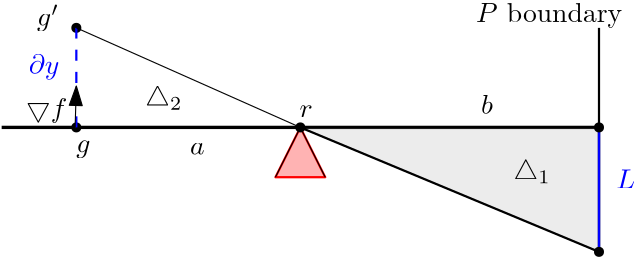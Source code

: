 <?xml version="1.0"?>
<!DOCTYPE ipe SYSTEM "ipe.dtd">
<ipe version="70212" creator="Ipe 7.2.13">
<info created="D:20220302113024" modified="D:20220928113007"/>
<ipestyle name="basic">
<symbol name="arrow/arc(spx)">
<path stroke="sym-stroke" fill="sym-stroke" pen="sym-pen">
0 0 m
-1 0.333 l
-1 -0.333 l
h
</path>
</symbol>
<symbol name="arrow/farc(spx)">
<path stroke="sym-stroke" fill="white" pen="sym-pen">
0 0 m
-1 0.333 l
-1 -0.333 l
h
</path>
</symbol>
<symbol name="arrow/ptarc(spx)">
<path stroke="sym-stroke" fill="sym-stroke" pen="sym-pen">
0 0 m
-1 0.333 l
-0.8 0 l
-1 -0.333 l
h
</path>
</symbol>
<symbol name="arrow/fptarc(spx)">
<path stroke="sym-stroke" fill="white" pen="sym-pen">
0 0 m
-1 0.333 l
-0.8 0 l
-1 -0.333 l
h
</path>
</symbol>
<symbol name="mark/circle(sx)" transformations="translations">
<path fill="sym-stroke">
0.6 0 0 0.6 0 0 e
0.4 0 0 0.4 0 0 e
</path>
</symbol>
<symbol name="mark/disk(sx)" transformations="translations">
<path fill="sym-stroke">
0.6 0 0 0.6 0 0 e
</path>
</symbol>
<symbol name="mark/fdisk(sfx)" transformations="translations">
<group>
<path fill="sym-fill">
0.5 0 0 0.5 0 0 e
</path>
<path fill="sym-stroke" fillrule="eofill">
0.6 0 0 0.6 0 0 e
0.4 0 0 0.4 0 0 e
</path>
</group>
</symbol>
<symbol name="mark/box(sx)" transformations="translations">
<path fill="sym-stroke" fillrule="eofill">
-0.6 -0.6 m
0.6 -0.6 l
0.6 0.6 l
-0.6 0.6 l
h
-0.4 -0.4 m
0.4 -0.4 l
0.4 0.4 l
-0.4 0.4 l
h
</path>
</symbol>
<symbol name="mark/square(sx)" transformations="translations">
<path fill="sym-stroke">
-0.6 -0.6 m
0.6 -0.6 l
0.6 0.6 l
-0.6 0.6 l
h
</path>
</symbol>
<symbol name="mark/fsquare(sfx)" transformations="translations">
<group>
<path fill="sym-fill">
-0.5 -0.5 m
0.5 -0.5 l
0.5 0.5 l
-0.5 0.5 l
h
</path>
<path fill="sym-stroke" fillrule="eofill">
-0.6 -0.6 m
0.6 -0.6 l
0.6 0.6 l
-0.6 0.6 l
h
-0.4 -0.4 m
0.4 -0.4 l
0.4 0.4 l
-0.4 0.4 l
h
</path>
</group>
</symbol>
<symbol name="mark/cross(sx)" transformations="translations">
<group>
<path fill="sym-stroke">
-0.43 -0.57 m
0.57 0.43 l
0.43 0.57 l
-0.57 -0.43 l
h
</path>
<path fill="sym-stroke">
-0.43 0.57 m
0.57 -0.43 l
0.43 -0.57 l
-0.57 0.43 l
h
</path>
</group>
</symbol>
<symbol name="arrow/fnormal(spx)">
<path stroke="sym-stroke" fill="white" pen="sym-pen">
0 0 m
-1 0.333 l
-1 -0.333 l
h
</path>
</symbol>
<symbol name="arrow/pointed(spx)">
<path stroke="sym-stroke" fill="sym-stroke" pen="sym-pen">
0 0 m
-1 0.333 l
-0.8 0 l
-1 -0.333 l
h
</path>
</symbol>
<symbol name="arrow/fpointed(spx)">
<path stroke="sym-stroke" fill="white" pen="sym-pen">
0 0 m
-1 0.333 l
-0.8 0 l
-1 -0.333 l
h
</path>
</symbol>
<symbol name="arrow/linear(spx)">
<path stroke="sym-stroke" pen="sym-pen">
-1 0.333 m
0 0 l
-1 -0.333 l
</path>
</symbol>
<symbol name="arrow/fdouble(spx)">
<path stroke="sym-stroke" fill="white" pen="sym-pen">
0 0 m
-1 0.333 l
-1 -0.333 l
h
-1 0 m
-2 0.333 l
-2 -0.333 l
h
</path>
</symbol>
<symbol name="arrow/double(spx)">
<path stroke="sym-stroke" fill="sym-stroke" pen="sym-pen">
0 0 m
-1 0.333 l
-1 -0.333 l
h
-1 0 m
-2 0.333 l
-2 -0.333 l
h
</path>
</symbol>
<pen name="heavier" value="0.8"/>
<pen name="fat" value="1.2"/>
<pen name="ultrafat" value="2"/>
<symbolsize name="large" value="5"/>
<symbolsize name="small" value="2"/>
<symbolsize name="tiny" value="1.1"/>
<arrowsize name="large" value="10"/>
<arrowsize name="small" value="5"/>
<arrowsize name="tiny" value="3"/>
<color name="red" value="1 0 0"/>
<color name="green" value="0 1 0"/>
<color name="blue" value="0 0 1"/>
<color name="yellow" value="1 1 0"/>
<color name="orange" value="1 0.647 0"/>
<color name="gold" value="1 0.843 0"/>
<color name="purple" value="0.627 0.125 0.941"/>
<color name="gray" value="0.745"/>
<color name="brown" value="0.647 0.165 0.165"/>
<color name="navy" value="0 0 0.502"/>
<color name="pink" value="1 0.753 0.796"/>
<color name="seagreen" value="0.18 0.545 0.341"/>
<color name="turquoise" value="0.251 0.878 0.816"/>
<color name="violet" value="0.933 0.51 0.933"/>
<color name="darkblue" value="0 0 0.545"/>
<color name="darkcyan" value="0 0.545 0.545"/>
<color name="darkgray" value="0.663"/>
<color name="darkgreen" value="0 0.392 0"/>
<color name="darkmagenta" value="0.545 0 0.545"/>
<color name="darkorange" value="1 0.549 0"/>
<color name="darkred" value="0.545 0 0"/>
<color name="lightblue" value="0.678 0.847 0.902"/>
<color name="lightcyan" value="0.878 1 1"/>
<color name="lightgray" value="0.827"/>
<color name="lightgreen" value="0.565 0.933 0.565"/>
<color name="lightyellow" value="1 1 0.878"/>
<dashstyle name="dashed" value="[4] 0"/>
<dashstyle name="dotted" value="[1 3] 0"/>
<dashstyle name="dash dotted" value="[4 2 1 2] 0"/>
<dashstyle name="dash dot dotted" value="[4 2 1 2 1 2] 0"/>
<textsize name="large" value="\large"/>
<textsize name="Large" value="\Large"/>
<textsize name="LARGE" value="\LARGE"/>
<textsize name="huge" value="\huge"/>
<textsize name="Huge" value="\Huge"/>
<textsize name="small" value="\small"/>
<textsize name="footnote" value="\footnotesize"/>
<textsize name="tiny" value="\tiny"/>
<textstyle name="center" begin="\begin{center}" end="\end{center}"/>
<textstyle name="itemize" begin="\begin{itemize}" end="\end{itemize}"/>
<textstyle name="item" begin="\begin{itemize}\item{}" end="\end{itemize}"/>
<gridsize name="4 pts" value="4"/>
<gridsize name="8 pts (~3 mm)" value="8"/>
<gridsize name="16 pts (~6 mm)" value="16"/>
<gridsize name="32 pts (~12 mm)" value="32"/>
<gridsize name="10 pts (~3.5 mm)" value="10"/>
<gridsize name="20 pts (~7 mm)" value="20"/>
<gridsize name="14 pts (~5 mm)" value="14"/>
<gridsize name="28 pts (~10 mm)" value="28"/>
<gridsize name="56 pts (~20 mm)" value="56"/>
<anglesize name="90 deg" value="90"/>
<anglesize name="60 deg" value="60"/>
<anglesize name="45 deg" value="45"/>
<anglesize name="30 deg" value="30"/>
<anglesize name="22.5 deg" value="22.5"/>
<opacity name="10%" value="0.1"/>
<opacity name="30%" value="0.3"/>
<opacity name="50%" value="0.5"/>
<opacity name="75%" value="0.75"/>
<tiling name="falling" angle="-60" step="4" width="1"/>
<tiling name="rising" angle="30" step="4" width="1"/>
</ipestyle>
<ipestyle name="customsize">
<layout paper="1000 1000" origin="0 0" frame="1000 1000"/>
</ipestyle>
<page>
<layer name="alpha"/>
<layer name="beta"/>
<view layers="alpha beta" active="alpha"/>
<path layer="alpha" matrix="0.56 0 0 0.56 117.061 252.699" stroke="black" pen="heavier">
448 640 m
448 496 l
</path>
<path matrix="0.56 0 0 0.56 117.061 252.699" stroke="red" fill="red" pen="heavier" opacity="30%" stroke-opacity="opaque">
240 544 m
256 576 l
272 544 l
h
</path>
<text matrix="0.56 0 0 0.56 72.7471 183.124" transformations="translations" pos="448 768" stroke="black" type="label" width="52.64" height="6.926" depth="1.93" valign="baseline">$P$ boundary</text>
<path matrix="0.56 0 0 0.56 117.061 252.699" stroke="black" pen="fat">
64 576 m
448 576 l
</path>
<path matrix="0.56 0 0 0.56 117.061 252.699" stroke="black">
240 544 m
256 576 l
272 544 l
272 544 l
</path>
<text layer="beta" matrix="0.56 0 0 0.56 116.73 256.344" transformations="translations" pos="256 576" stroke="black" type="label" width="4.771" height="4.289" depth="0" valign="baseline" style="math">r</text>
<use matrix="0.56 0 0 0.56 117.061 252.699" name="mark/disk(sx)" pos="256 576" size="normal" stroke="black"/>
<use layer="alpha" matrix="0.56 0 0 0.56 117.061 252.699" name="mark/disk(sx)" pos="112 576" size="normal" stroke="black"/>
<text matrix="0.56 0 0 0.56 117.061 243.739" transformations="translations" pos="112 576" stroke="black" type="label" width="5.109" height="4.297" depth="1.93" valign="baseline" style="math">g</text>
<use matrix="0.56 0 0 0.56 117.061 252.699" name="mark/disk(sx)" pos="112 640" size="normal" stroke="black"/>
<text matrix="0.56 0 0 0.56 102.918 253.509" transformations="translations" pos="112 640" stroke="black" type="label" width="7.904" height="7.497" depth="1.93" valign="baseline" style="math">g&apos;</text>
<path matrix="0.56 0 0 0.56 117.061 252.699" stroke="blue" dash="dashed" pen="heavier">
112 576 m
112 640 l
</path>
<path matrix="0.56 0 0 0.56 117.061 252.699" stroke="black">
112 640 m
256 576 l
448 496 l
448 496 l
</path>
<text matrix="0.56 0 0 0.56 98.9511 247.452" transformations="translations" pos="112 592" stroke="black" type="label" width="14.806" height="6.926" depth="1.93" valign="baseline" style="math">\bigtriangledown f</text>
<text layer="beta" matrix="0.56 0 0 0.56 99.8938 251.574" transformations="translations" pos="112 612.431" stroke="blue" type="label" width="11.085" height="6.926" depth="1.93" valign="baseline" style="math">\partial y</text>
<path matrix="0.56 0 0 0.56 117.061 252.699" stroke="blue" fill="black" pen="heavier">
448 576 m
448 496 l
448 496 l
</path>
<text matrix="0.56 0 0 0.56 123.294 250.45" transformations="translations" pos="448 540.819" stroke="blue" type="label" width="6.78" height="6.808" depth="0" valign="baseline" style="math">L</text>
<text matrix="0.56 0 0 0.56 113.156 242.926" transformations="translations" pos="192.089 576" stroke="black" type="label" width="5.266" height="4.289" depth="0" valign="baseline" style="math">a</text>
<text matrix="0.56 0 0 0.56 114.438 257.663" transformations="translations" pos="376.809 576" stroke="black" type="label" width="4.276" height="6.918" depth="0" valign="baseline" style="math">b</text>
<path matrix="0.56 0 0 0.56 117.061 252.699" stroke="black" fill="gray" pen="heavier" opacity="30%" stroke-opacity="opaque">
256 576 m
448 496 l
448 576 l
h
</path>
<path matrix="0.56 0 0 0.56 117.061 252.699" stroke="blue" fill="blue" pen="heavier">
448 576 m
448 496 l
448 496 l
</path>
<use matrix="0.56 0 0 0.56 117.061 252.699" name="mark/disk(sx)" pos="448 496" size="normal" stroke="black"/>
<use matrix="0.56 0 0 0.56 117.061 252.699" name="mark/disk(sx)" pos="448 576" size="normal" stroke="black"/>
<text matrix="0.56 0 0 0.56 114.079 249.716" transformations="translations" pos="398.388 548.036" stroke="black" type="label" width="13.325" height="6.926" depth="1.93" valign="baseline" style="math">\triangle_1</text>
<text matrix="0.56 0 0 0.56 119.712 247.065" transformations="translations" pos="151.642 600.107" stroke="black" type="label" width="13.325" height="6.926" depth="1.93" valign="baseline" style="math">\triangle_2</text>
<path layer="alpha" stroke="black" arrow="normal/normal">
179.347 575.259 m
179.781 590.157 l
</path>
</page>
<page>
<layer name="alpha"/>
<view layers="alpha" active="alpha"/>
<path layer="alpha" matrix="1 0 0 1 32 64" stroke="red" fill="red" pen="heavier" opacity="30%" stroke-opacity="opaque">
240 544 m
256 576 l
272 544 l
h
</path>
<path matrix="1 0 0 1 32 64" stroke="black" pen="fat">
448 768 m
448 384 l
448 384 l
</path>
<text matrix="1 0 0 1 48 64" transformations="translations" pos="448 768" stroke="black" type="label" width="74.217" height="9.962" depth="2.79" valign="baseline" size="Large">$P$ boundary</text>
<path matrix="1 0 0 1 32 64" stroke="black" pen="fat">
64 576 m
448 576 l
</path>
<path matrix="1 0 0 1 32 64" stroke="black">
240 544 m
256 576 l
272 544 l
272 544 l
</path>
<text matrix="1 0 0 1 31.4083 70.5089" transformations="translations" pos="256 576" stroke="black" type="label" width="56.882" height="10.756" depth="3.59" valign="baseline" size="Large" style="math">r = (2, 0)</text>
<use matrix="1 0 0 1 32 64" name="mark/disk(sx)" pos="256 576" size="large" stroke="black"/>
<use matrix="1 0 0 1 32 64" name="mark/disk(sx)" pos="112 576" size="large" stroke="black"/>
<text matrix="1 0 0 1 -25.0155 48" transformations="translations" pos="112 576" stroke="black" type="label" width="66.181" height="12.896" depth="4.29" valign="baseline" size="LARGE" style="math">g = (0, 0)</text>
<text matrix="1 0 0 1 -81.6448 53.9669" transformations="translations" pos="112 592" stroke="black" type="label" width="104.589" height="12.121" depth="3.59" valign="baseline" size="Large" style="math">\bigtriangledown f = (0, 1.125)^\top</text>
<text matrix="1 0 0 1 18.7423 52.3756" transformations="translations" pos="112 612.431" stroke="black" type="label" width="12.966" height="8.307" depth="2.32" valign="baseline" size="large" style="math">\partial y</text>
<path matrix="1 0 0 1 32 64" stroke="blue" fill="black" pen="heavier">
448 576 m
448 496 l
448 496 l
</path>
<text matrix="1 0 0 1 9.0258 -17.4511" transformations="translations" pos="192.089 576" stroke="black" type="label" width="33.293" height="9.245" depth="0" valign="baseline" size="Large" style="math">a = 2</text>
<text matrix="1 0 0 1 11.3151 72.8659" transformations="translations" pos="376.809 576" stroke="black" type="label" width="31.892" height="9.963" depth="0" valign="baseline" size="Large" style="math">b = 3</text>
<use matrix="1 0 0 1 32 80" name="mark/disk(sx)" pos="448 496" size="large" stroke="black"/>
<use matrix="1 0 0 1 32 64" name="mark/disk(sx)" pos="448 576" size="large" stroke="black"/>
<text matrix="1 0 0 1 -48 -32" transformations="translations" pos="192 640" stroke="blue" type="label" width="96.737" height="12.121" depth="3.59" valign="baseline" size="Large" style="math">h_r = (0.625, 0)^\top</text>
<use matrix="1 0 0 1 -16 -16" name="mark/disk(sx)" pos="192 688" size="large" stroke="black"/>
<text matrix="1 0 0 1 -16 0" transformations="translations" pos="192 688" stroke="black" type="label" width="142.494" height="12.896" depth="4.29" valign="baseline" size="LARGE" style="math">g&apos; = (0.1875, 0.3375)</text>
<text matrix="1 0 0 1 0.601035 -62.5077" transformations="translations" pos="160 688" stroke="black" type="label" width="13.482" height="8.302" depth="0" valign="baseline" size="large" style="math">\partial x</text>
<use name="mark/disk(sx)" pos="192 640" size="large" stroke="black"/>
<text matrix="1 0 0 1 4.20725 -11.7928" transformations="translations" pos="192 640" stroke="black" type="label" width="12.918" height="10.738" depth="3.55" valign="baseline" size="Large" style="math">g&apos;_x</text>
<path stroke="black" arrow="normal/normal" rarrow="normal/normal">
144 576 m
288 576 l
</path>
<use name="mark/disk(sx)" pos="144 688" size="large" stroke="black"/>
<text matrix="1 0 0 1 -16 16" transformations="translations" pos="144 688" stroke="black" type="label" width="12.466" height="10.735" depth="5.49" valign="baseline" size="Large" style="math">g&apos;_y</text>
<text matrix="1 0 0 1 8.78757 0" transformations="translations" pos="480 640" stroke="black" type="label" width="33.557" height="10.756" depth="3.59" valign="baseline" size="Large">(5, 0)</text>
<path stroke="black" rarrow="normal/normal">
144 688 m
144 640 l
</path>
<path stroke="blue" arrow="normal/normal">
144 640 m
192 640 l
</path>
<path stroke="black" arrow="normal/normal">
144 640 m
176 672 l
</path>
<path stroke="black" pen="heavier">
176 672 m
288 640 l
480 576 l
</path>
<path stroke="black" dash="dashed">
144 672 m
176 672 l
176 640 l
</path>
<path stroke="black" fill="gray" opacity="30%" stroke-opacity="opaque">
288 640 m
480 576 l
480 640 l
h
</path>
</page>
<page>
<layer name="alpha"/>
<view layers="alpha" active="alpha"/>
<path layer="alpha" matrix="1 0 0 1 48 80" stroke="red" fill="red" pen="heavier" opacity="30%" stroke-opacity="opaque">
240 544 m
256 576 l
272 544 l
h
</path>
<path matrix="1 0 0 1 48 80" stroke="black" pen="fat">
448 768 m
448 384 l
448 384 l
</path>
<text matrix="1 0 0 1 64 80" transformations="translations" pos="448 768" stroke="black" type="label" width="74.217" height="9.962" depth="2.79" valign="baseline" size="Large">$P$ boundary</text>
<path matrix="1 0 0 1 48 80" stroke="black" pen="fat">
64 576 m
448 576 l
</path>
<path matrix="1 0 0 1 48 80" stroke="black">
240 544 m
256 576 l
272 544 l
272 544 l
</path>
<text matrix="1 0 0 1 47.4083 86.5089" transformations="translations" pos="256 576" stroke="black" type="label" width="56.882" height="10.756" depth="3.59" valign="baseline" size="Large" style="math">r = (2, 0)</text>
<use matrix="1 0 0 1 128 80" name="mark/disk(sx)" pos="112 576" size="large" stroke="black"/>
<text matrix="1 0 0 1 73.3886 56.4145" transformations="translations" pos="112 576" stroke="black" type="label" width="66.181" height="12.896" depth="4.29" valign="baseline" size="LARGE" style="math">g = (1, 0)</text>
<text matrix="1 0 0 1 30.3552 69.9669" transformations="translations" pos="112 592" stroke="black" type="label" width="90.542" height="12.121" depth="3.59" valign="baseline" size="Large" style="math">\bigtriangledown f = (0, 4.5)^\top</text>
<text matrix="1 0 0 1 114.742 68.3756" transformations="translations" pos="112 612.431" stroke="black" type="label" width="12.966" height="8.307" depth="2.32" valign="baseline" size="large" style="math">\partial y</text>
<text matrix="1 0 0 1 57.0258 -1.4511" transformations="translations" pos="192.089 576" stroke="black" type="label" width="33.293" height="9.245" depth="0" valign="baseline" size="Large" style="math">a = 1</text>
<text matrix="1 0 0 1 27.3151 88.8659" transformations="translations" pos="376.809 576" stroke="black" type="label" width="31.892" height="9.963" depth="0" valign="baseline" size="Large" style="math">b = 3</text>
<use matrix="1 0 0 1 48 80" name="mark/disk(sx)" pos="448 576" size="large" stroke="black"/>
<text matrix="1 0 0 1 48 -32" transformations="translations" pos="192 640" stroke="blue" type="label" width="82.69" height="12.121" depth="3.59" valign="baseline" size="Large" style="math">h_r = (4.5, 0)^\top</text>
<text matrix="1 0 0 1 109.824 -47.7098" transformations="translations" pos="160 688" stroke="black" type="label" width="13.482" height="8.302" depth="0" valign="baseline" size="large" style="math">\partial x</text>
<use matrix="1 0 0 1 128 16" name="mark/disk(sx)" pos="192 640" size="large" stroke="black"/>
<text matrix="1 0 0 1 138.218 -2.17623" transformations="translations" pos="192 640" stroke="black" type="label" width="12.918" height="10.738" depth="3.55" valign="baseline" size="Large" style="math">g&apos;_x</text>
<use matrix="1 0 0 1 96 16" name="mark/disk(sx)" pos="144 688" size="large" stroke="black"/>
<text matrix="1 0 0 1 80 32" transformations="translations" pos="144 688" stroke="black" type="label" width="12.466" height="10.735" depth="5.49" valign="baseline" size="Large" style="math">g&apos;_y</text>
<text matrix="1 0 0 1 24.7876 16" transformations="translations" pos="480 640" stroke="black" type="label" width="33.557" height="10.756" depth="3.59" valign="baseline" size="Large">(5, 0)</text>
<path matrix="1 0 0 1 96 16" stroke="black" rarrow="normal/normal">
144 688 m
144 640 l
</path>
<path stroke="black" fill="gray" arrow="normal/normal" rarrow="normal/normal">
240 592 m
304 592 l
</path>
<text transformations="translations" pos="304 688" stroke="black" type="label" width="12.475" height="12.887" depth="3.35" valign="baseline" size="LARGE" style="math">g&apos;</text>
<path stroke="blue" fill="gray" pen="heavier" arrow="normal/normal">
240 656 m
320 656 l
</path>
<use matrix="1 0 0 1 48 80" name="mark/disk(sx)" pos="256 576" size="large" stroke="black"/>
<use name="mark/disk(sx)" pos="304 656" size="large" stroke="red"/>
</page>
<page>
<layer name="alpha"/>
<view layers="alpha" active="alpha"/>
<path layer="alpha" matrix="1 0 0 1 -16 -64" stroke="red" fill="red" pen="heavier" opacity="30%" stroke-opacity="opaque">
240 544 m
256 576 l
272 544 l
h
</path>
<path matrix="1 0 0 1 -16 -64" stroke="black" pen="fat">
448 768 m
448 384 l
448 384 l
</path>
<text matrix="1 0 0 1 0 -64" transformations="translations" pos="448 768" stroke="black" type="label" width="74.217" height="9.962" depth="2.79" valign="baseline" size="Large">$P$ boundary</text>
<path matrix="1 0 0 1 -16 -64" stroke="black" pen="fat">
64 576 m
448 576 l
</path>
<path matrix="1 0 0 1 -16 -64" stroke="black">
240 544 m
256 576 l
272 544 l
272 544 l
</path>
<text matrix="1 0 0 1 -16.5917 -57.4911" transformations="translations" pos="256 576" stroke="black" type="label" width="8.065" height="7.412" depth="0" valign="baseline" size="LARGE" style="math">r</text>
<use matrix="1 0 0 1 -16 -64" name="mark/disk(sx)" pos="256 576" size="large" stroke="black"/>
<use matrix="1 0 0 1 -16 -64" name="mark/disk(sx)" pos="112 576" size="large" stroke="black"/>
<text matrix="1 0 0 1 -32 -80" transformations="translations" pos="112 576" stroke="black" type="label" width="8.689" height="7.41" depth="3.35" valign="baseline" size="LARGE" style="math">g</text>
<path matrix="1 0 0 1 -16 -64" stroke="black" pen="heavier" arrow="normal/normal">
112 576 m
112 592 l
</path>
<text matrix="1 0 0 1 -41.9765 -73.3698" transformations="translations" pos="112 592" stroke="black" type="label" width="21.208" height="9.962" depth="2.79" valign="baseline" size="Large" style="math">\bigtriangledown f</text>
<path matrix="1 0 0 1 -16 -64" stroke="blue" fill="black" pen="heavier">
448 576 m
448 496 l
448 496 l
</path>
<text matrix="1 0 0 1 -22.9742 -145.451" transformations="translations" pos="192.089 576" stroke="black" type="label" width="7.374" height="6.177" depth="0" valign="baseline" size="Large" style="math">a</text>
<text matrix="1 0 0 1 -20.6849 -55.1341" transformations="translations" pos="376.809 576" stroke="black" type="label" width="5.973" height="9.963" depth="0" valign="baseline" size="Large" style="math">b</text>
<path matrix="1 0 0 1 -16 -64" stroke="black" fill="gray" pen="heavier" opacity="30%" stroke-opacity="opaque">
256 576 m
448 496 l
448 576 l
h
</path>
<use matrix="1 0 0 1 -16 -64" name="mark/disk(sx)" pos="448 496" size="large" stroke="black"/>
<use matrix="1 0 0 1 -16 -64" name="mark/disk(sx)" pos="448 576" size="large" stroke="black"/>
<path matrix="1 0 0 1 -48 -128" stroke="black" arrow="normal/normal">
144 640 m
192 640 l
</path>
<text matrix="1 0 0 1 -80 -144" transformations="translations" pos="192 640" stroke="black" type="label" width="15.802" height="11.957" depth="2.58" valign="baseline" size="LARGE" style="math">h_r</text>
<path matrix="1 0 0 1 -48 -128" stroke="black" dash="dashed">
144 640 m
192 688 l
</path>
<use matrix="1 0 0 1 -48 -128" name="mark/disk(sx)" pos="192 688" size="large" stroke="black"/>
<text matrix="1 0 0 1 -48 -112" transformations="translations" pos="192 688" stroke="black" type="label" width="12.475" height="12.887" depth="3.35" valign="baseline" size="LARGE" style="math">g&apos;</text>
<path matrix="1 0 0 1 -48 -128" stroke="black" dash="dashed">
144 688 m
144 640 l
</path>
<path matrix="1 0 0 1 -48 -128" stroke="black" dash="dashed">
144 688 m
192 688 l
</path>
<path matrix="1 0 0 1 -48 -128" stroke="black" pen="heavier">
192 688 m
288 640 l
</path>
<path matrix="1 0 0 1 -48 -128" stroke="black" dash="dashed">
192 688 m
192 640 l
192 640 l
</path>
<use matrix="1 0 0 1 -48 -128" name="mark/disk(sx)" pos="192 640" size="large" stroke="black"/>
<path matrix="1 0 0 1 -48 -128" stroke="black" arrow="normal/normal" rarrow="normal/normal">
144 576 m
288 576 l
</path>
<use matrix="1 0 0 1 -48 -128" name="mark/disk(sx)" pos="144 688" size="large" stroke="black"/>
<path matrix="1 0 0 1 -0.567794 1.70338" stroke="black">
285.96 491.998 m
12.9477 0 0 12.9477 275.74 499.947 283.828 510.058 a
</path>
<text matrix="1 0 0 1 6.24574 -4.54236" transformations="translations" pos="287.096 502.218" stroke="black" type="label" width="8.452" height="6.176" depth="2.79" valign="baseline" size="Large" style="math">\mu</text>
</page>
<page>
<layer name="alpha"/>
<view layers="alpha" active="alpha"/>
<path layer="alpha" matrix="1 0 0 1 32 80" stroke="red" fill="red" pen="heavier" opacity="30%" stroke-opacity="opaque">
240 544 m
256 576 l
272 544 l
h
</path>
<path matrix="1 0 0 1 32 80" stroke="black" pen="fat">
448 768 m
448 384 l
448 384 l
</path>
<text matrix="1 0 0 1 38.8279 50.3" transformations="translations" pos="448 768" stroke="black" type="label" width="74.217" height="9.962" depth="2.79" valign="baseline" size="Large">$P$ boundary</text>
<path matrix="1 0 0 1 32 80" stroke="black" pen="fat">
64 576 m
448 576 l
</path>
<text matrix="1 0 0 1 48.2818 94.2104" transformations="translations" pos="256 576" stroke="black" type="label" width="8.065" height="7.412" depth="0" valign="baseline" size="LARGE" style="math">r</text>
<use matrix="1 0 0 1 32 80" name="mark/disk(sx)" pos="256 576" size="large" stroke="black"/>
<text matrix="1 0 0 1 160 96" transformations="translations" pos="112 576" stroke="red" type="label" width="8.689" height="7.41" depth="3.35" valign="baseline" size="LARGE" style="math">g</text>
<path matrix="1 0 0 1 32 80" stroke="blue" fill="black" pen="heavier">
448 576 m
448 496 l
448 496 l
</path>
<text matrix="1 0 0 1 27.3151 88.8659" transformations="translations" pos="376.809 576" stroke="black" type="label" width="5.973" height="9.963" depth="0" valign="baseline" size="Large" style="math">b</text>
<path matrix="1 0 0 1 32 80" stroke="black" fill="gray" pen="heavier" opacity="30%" stroke-opacity="opaque">
256 576 m
448 496 l
448 576 l
h
</path>
<use matrix="1 0 0 1 32 80" name="mark/disk(sx)" pos="448 496" size="large" stroke="black"/>
<use matrix="1 0 0 1 32 80" name="mark/disk(sx)" pos="448 576" size="large" stroke="black"/>
<text matrix="1 0 0 1 26.6746 74.6746" transformations="translations" pos="398.388 548.036" stroke="black" type="label" width="18.232" height="9.962" depth="2.79" valign="baseline" size="Large" style="math">\triangle_1</text>
<use name="mark/disk(sx)" pos="288 656" size="large" stroke="red"/>
<use matrix="1 0 0 1 32 80" name="mark/disk(sx)" pos="256 576" size="large" stroke="black"/>
</page>
<page>
<layer name="alpha"/>
<view layers="alpha" active="alpha"/>
<path layer="alpha" stroke="red" fill="red" dash="dashed" opacity="10%" stroke-opacity="opaque">
224 848 m
384 848 l
304 688 l
h
</path>
<path stroke="red" pen="heavier">
320 656 m
224 848 l
</path>
<path stroke="red" pen="heavier">
288 656 m
384 848 l
</path>
<path matrix="1 0 0 1 48 112" stroke="red" fill="red" pen="heavier" opacity="30%" stroke-opacity="opaque">
240 544 m
256 576 l
272 544 l
h
</path>
<path matrix="1 0 0 1 48 112" stroke="black" pen="fat">
64 576 m
448 576 l
</path>
<text matrix="1 0 0 1 64.2818 126.21" transformations="translations" pos="256 576" stroke="black" type="label" width="8.065" height="7.412" depth="0" valign="baseline" size="LARGE" style="math">r</text>
<use matrix="1 0 0 1 48 112" name="mark/disk(sx)" pos="256 576" size="large" stroke="black"/>
<text matrix="1 0 0 1 160 96" transformations="translations" pos="112 576" stroke="red" type="label" width="8.689" height="7.41" depth="3.35" valign="baseline" size="LARGE" style="math">g</text>
<use matrix="1 0 0 1 16 32" name="mark/disk(sx)" pos="288 656" size="large" stroke="red"/>
<use matrix="1 0 0 1 48 112" name="mark/disk(sx)" pos="256 576" size="large" stroke="black"/>
<path stroke="black" arrow="normal/normal">
304 688 m
240 720 l
</path>
<text matrix="1 0 0 1 0 -8.76275" transformations="translations" pos="256 704" stroke="black" type="label" width="14.806" height="6.926" depth="1.93" valign="baseline" style="math">\bigtriangledown f</text>
<path stroke="black" dash="dashed">
240 720 m
277.983 740.034 l
</path>
<use name="mark/disk(sx)" pos="277.983 740.034" size="large" stroke="black"/>
<text matrix="1 0 0 1 -21.983 -4.03404" transformations="translations" pos="277.983 740.034" stroke="red" type="label" width="12.475" height="12.887" depth="3.35" valign="baseline" size="LARGE" style="math">g&apos;</text>
<text matrix="1 0 0 1 -1.70288 -19.2284" transformations="translations" pos="273.392 835.654" stroke="black" type="label" width="63.602" height="9.963" depth="0" valign="baseline" size="Large">reflex area</text>
<use name="mark/disk(sx)" pos="224 848" size="large" stroke="black"/>
<use name="mark/disk(sx)" pos="384 848" size="large" stroke="black"/>
<text matrix="1 0 0 1 -16 0" transformations="translations" pos="224 848" stroke="black" type="label" width="8.396" height="8.766" depth="0" valign="baseline" size="large" style="math">r&apos;</text>
<text matrix="1 0 0 1 16 0" transformations="translations" pos="384 848" stroke="black" type="label" width="10.692" height="8.766" depth="0" valign="baseline" size="large" style="math">r&apos;&apos;</text>
</page>
<page>
<layer name="alpha"/>
<view layers="alpha" active="alpha"/>
<path layer="alpha" stroke="black" pen="fat">
384 752 m
576 752 l
</path>
<path matrix="1 0 0 1 320 176" stroke="red" fill="red" pen="heavier" opacity="30%" stroke-opacity="opaque">
240 544 m
256 576 l
272 544 l
h
</path>
<text matrix="1 0 0 1 336.282 190.21" transformations="translations" pos="256 576" stroke="black" type="label" width="13.948" height="7.415" depth="2.58" valign="baseline" size="LARGE" style="math">r_2</text>
<use matrix="1 0 0 1 320 176" name="mark/disk(sx)" pos="256 576" size="large" stroke="black"/>
<use matrix="1 0 0 1 288 96" name="mark/disk(sx)" pos="288 656" size="large" stroke="red"/>
<use matrix="1 0 0 1 320 176" name="mark/disk(sx)" pos="256 576" size="large" stroke="black"/>
<use matrix="1 0 0 1 320 176" name="mark/disk(sx)" pos="112 576" size="large" stroke="black"/>
<text matrix="1 0 0 1 304 160" transformations="translations" pos="112 576" stroke="black" type="label" width="8.689" height="7.41" depth="3.35" valign="baseline" size="LARGE" style="math">g</text>
<text matrix="1 0 0 1 313.026 94.5489" transformations="translations" pos="192.089 576" stroke="black" type="label" width="15.2" height="7.415" depth="2.58" valign="baseline" size="LARGE" style="math">a_2</text>
<path matrix="1 0 0 1 288 112" stroke="blue" arrow="normal/normal">
144 640 m
192 640 l
</path>
<text matrix="1 0 0 1 256 96" transformations="translations" pos="192 640" stroke="blue" type="label" width="20.956" height="11.95" depth="4.89" valign="baseline" size="LARGE" style="math">h_{r_2}</text>
<path matrix="1 0 0 1 288 112" stroke="black" arrow="normal/normal" rarrow="normal/normal">
144 576 m
288 576 l
</path>
<path matrix="1 0 0 1 32 176" stroke="red" fill="red" pen="heavier" opacity="30%" stroke-opacity="opaque">
240 544 m
256 576 l
272 544 l
h
</path>
<text matrix="1 0 0 1 48.282 190.21" transformations="translations" pos="256 576" stroke="black" type="label" width="13.948" height="7.415" depth="2.58" valign="baseline" size="LARGE" style="math">r_1</text>
<use matrix="1 0 0 1 32 176" name="mark/disk(sx)" pos="256 576" size="large" stroke="black"/>
<use matrix="1 0 0 1 0 96" name="mark/disk(sx)" pos="288 656" size="large" stroke="red"/>
<use matrix="1 0 0 1 32 176" name="mark/disk(sx)" pos="256 576" size="large" stroke="black"/>
<path stroke="black" pen="fat">
288 752 m
384 752 l
</path>
<text matrix="1 0 0 1 169.026 94.5489" transformations="translations" pos="192.089 576" stroke="black" type="label" width="15.2" height="7.415" depth="2.58" valign="baseline" size="LARGE" style="math">a_1</text>
<path matrix="1 0 0 1 144 112" stroke="black" arrow="normal/normal" rarrow="normal/normal">
144 576 m
288 576 l
</path>
<path matrix="1 0 0 1 240 112" stroke="blue" rarrow="normal/normal">
144 640 m
192 640 l
</path>
<text matrix="1 0 0 1 192 96" transformations="translations" pos="192 640" stroke="blue" type="label" width="20.956" height="11.95" depth="4.89" valign="baseline" size="LARGE" style="math">h_{r_1}</text>
<path stroke="black" arrow="normal/normal" rarrow="normal/normal">
288 640 m
576 640 l
</path>
<text transformations="translations" pos="432 624" stroke="black" type="label" width="12.053" height="9.803" depth="0" valign="baseline" size="Large" style="math">D</text>
</page>
</ipe>
